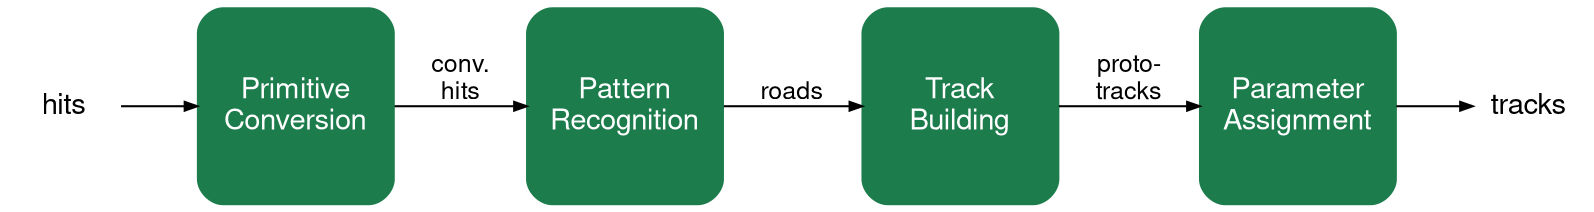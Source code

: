 digraph algorithm_blocks {
	rankdir=LR
	node [fontname="Helvetica, sans-serif" fontsize=14 shape=plaintext]
	I [label=hits]
	O [label=tracks]
	node [color="#1C7C4C" fixed_size=true fontcolor=white shape=square style="rounded,filled" width=1.3]
	A [label="Primitive
Conversion"]
	B [label="Pattern
Recognition"]
	C [label="Track
Building"]
	D [label="Parameter
Assignment"]
	edge [arrowsize=0.6 fontname="Helvetica, sans-serif" fontsize=12]
	I -> A [label=""]
	A -> B [label="conv.
hits"]
	B -> C [label=roads]
	C -> D [label="proto-
tracks"]
	D -> O [label=""]
}
